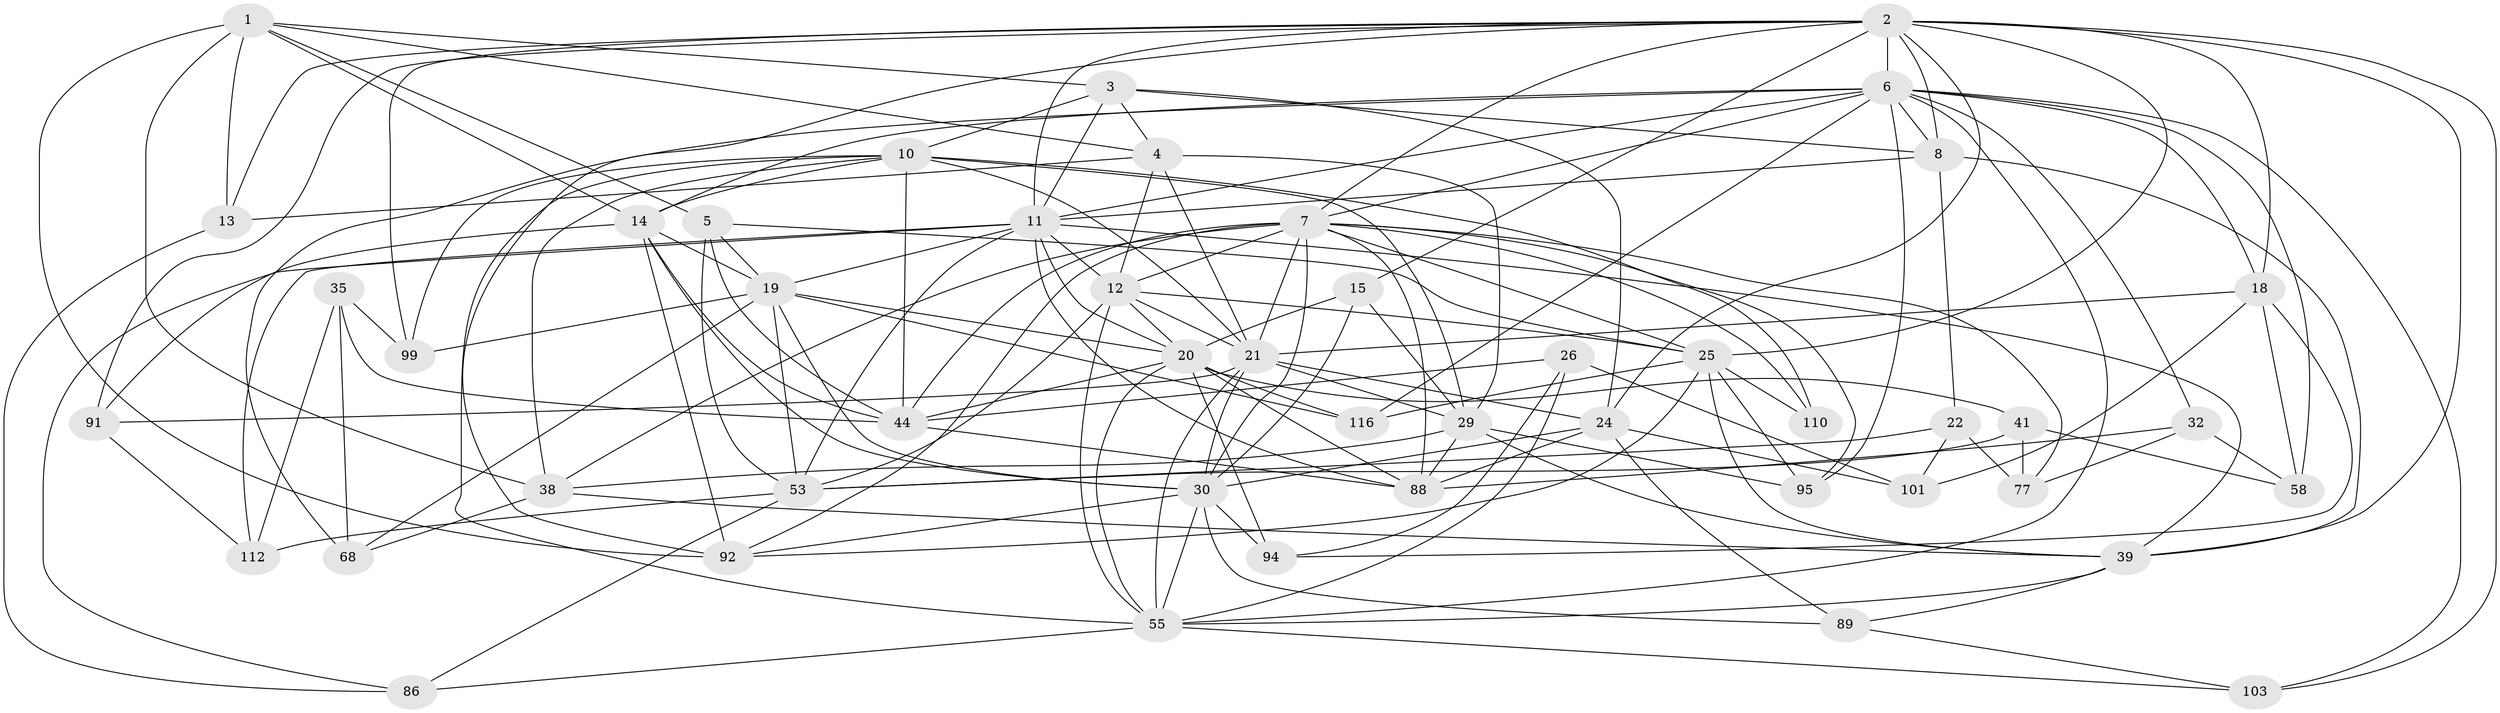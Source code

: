 // original degree distribution, {4: 1.0}
// Generated by graph-tools (version 1.1) at 2025/20/03/04/25 18:20:28]
// undirected, 48 vertices, 156 edges
graph export_dot {
graph [start="1"]
  node [color=gray90,style=filled];
  1 [super="+84+47"];
  2 [super="+23+28+9"];
  3 [super="+107"];
  4 [super="+78"];
  5 [super="+79+34"];
  6 [super="+122+17+36"];
  7 [super="+33+27"];
  8 [super="+31"];
  10 [super="+56"];
  11 [super="+37+16+100"];
  12 [super="+59"];
  13;
  14 [super="+43+114"];
  15;
  18 [super="+117"];
  19 [super="+120+66"];
  20 [super="+70+109"];
  21 [super="+45"];
  22;
  24 [super="+76"];
  25 [super="+65+85+63"];
  26;
  29 [super="+40+108"];
  30 [super="+52+64"];
  32;
  35;
  38 [super="+87"];
  39 [super="+48"];
  41;
  44 [super="+82+46+51"];
  53 [super="+80"];
  55 [super="+57"];
  58;
  68;
  77;
  86;
  88 [super="+93"];
  89;
  91;
  92 [super="+113"];
  94;
  95;
  99;
  101;
  103;
  110;
  112;
  116;
  1 -- 5 [weight=2];
  1 -- 92;
  1 -- 38;
  1 -- 3;
  1 -- 13;
  1 -- 14;
  1 -- 4;
  2 -- 6 [weight=2];
  2 -- 91;
  2 -- 13;
  2 -- 15;
  2 -- 24;
  2 -- 8;
  2 -- 7;
  2 -- 99;
  2 -- 18;
  2 -- 103;
  2 -- 11;
  2 -- 92;
  2 -- 39 [weight=2];
  2 -- 25;
  3 -- 10;
  3 -- 11;
  3 -- 8;
  3 -- 24;
  3 -- 4;
  4 -- 13;
  4 -- 29;
  4 -- 12;
  4 -- 21;
  5 -- 44;
  5 -- 25;
  5 -- 53;
  5 -- 19;
  6 -- 18;
  6 -- 68;
  6 -- 8;
  6 -- 7;
  6 -- 32;
  6 -- 103;
  6 -- 11;
  6 -- 116;
  6 -- 55;
  6 -- 58;
  6 -- 95;
  6 -- 14;
  7 -- 44 [weight=2];
  7 -- 77;
  7 -- 110;
  7 -- 88;
  7 -- 92;
  7 -- 30 [weight=3];
  7 -- 21;
  7 -- 38;
  7 -- 95;
  7 -- 12;
  7 -- 25;
  8 -- 11;
  8 -- 39;
  8 -- 22;
  10 -- 99;
  10 -- 38;
  10 -- 55;
  10 -- 44;
  10 -- 29;
  10 -- 110 [weight=2];
  10 -- 14;
  10 -- 21;
  11 -- 20;
  11 -- 53;
  11 -- 86;
  11 -- 88;
  11 -- 19;
  11 -- 112;
  11 -- 39;
  11 -- 12;
  12 -- 21;
  12 -- 25;
  12 -- 20;
  12 -- 53;
  12 -- 55;
  13 -- 86;
  14 -- 92;
  14 -- 19 [weight=2];
  14 -- 91;
  14 -- 44 [weight=2];
  14 -- 30;
  15 -- 20;
  15 -- 29;
  15 -- 30;
  18 -- 58;
  18 -- 21;
  18 -- 101;
  18 -- 94;
  19 -- 116;
  19 -- 20;
  19 -- 53;
  19 -- 99;
  19 -- 68;
  19 -- 30;
  20 -- 94;
  20 -- 116;
  20 -- 41;
  20 -- 44;
  20 -- 55;
  20 -- 88;
  21 -- 91;
  21 -- 55;
  21 -- 24;
  21 -- 29;
  21 -- 30;
  22 -- 77;
  22 -- 101;
  22 -- 53;
  24 -- 88 [weight=2];
  24 -- 101;
  24 -- 89;
  24 -- 30;
  25 -- 39 [weight=2];
  25 -- 92;
  25 -- 116;
  25 -- 110;
  25 -- 95;
  26 -- 101;
  26 -- 94;
  26 -- 55;
  26 -- 44;
  29 -- 38;
  29 -- 95;
  29 -- 88;
  29 -- 39;
  30 -- 94;
  30 -- 89;
  30 -- 92;
  30 -- 55;
  32 -- 88;
  32 -- 58;
  32 -- 77;
  35 -- 99;
  35 -- 68;
  35 -- 112;
  35 -- 44;
  38 -- 68;
  38 -- 39;
  39 -- 55;
  39 -- 89;
  41 -- 58;
  41 -- 77;
  41 -- 53;
  44 -- 88;
  53 -- 86;
  53 -- 112;
  55 -- 103;
  55 -- 86;
  89 -- 103;
  91 -- 112;
}
